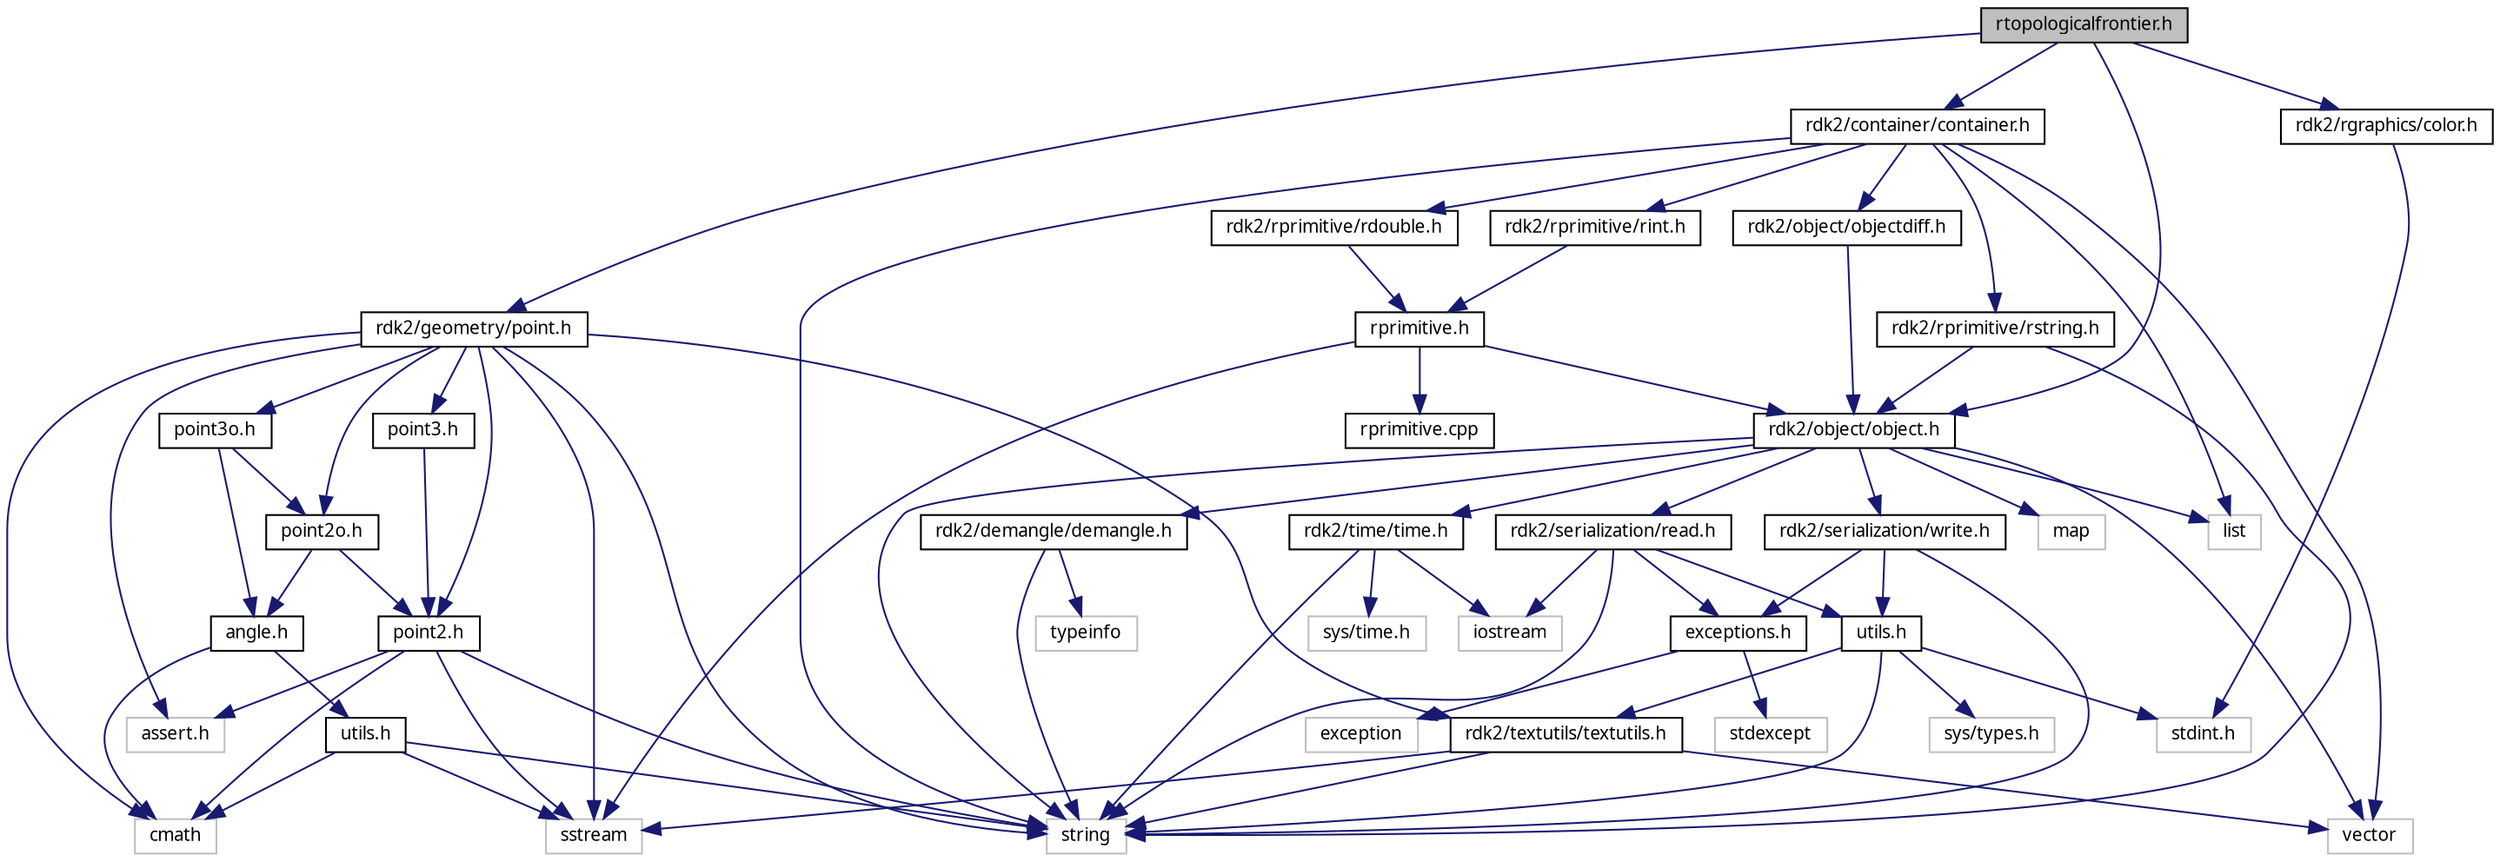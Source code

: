 digraph G
{
  edge [fontname="FreeSans.ttf",fontsize=10,labelfontname="FreeSans.ttf",labelfontsize=10];
  node [fontname="FreeSans.ttf",fontsize=10,shape=record];
  Node1 [label="rtopologicalfrontier.h",height=0.2,width=0.4,color="black", fillcolor="grey75", style="filled" fontcolor="black"];
  Node1 -> Node2 [color="midnightblue",fontsize=10,style="solid",fontname="FreeSans.ttf"];
  Node2 [label="rdk2/object/object.h",height=0.2,width=0.4,color="black", fillcolor="white", style="filled",URL="$object_8h-source.html"];
  Node2 -> Node3 [color="midnightblue",fontsize=10,style="solid",fontname="FreeSans.ttf"];
  Node3 [label="list",height=0.2,width=0.4,color="grey75", fillcolor="white", style="filled"];
  Node2 -> Node4 [color="midnightblue",fontsize=10,style="solid",fontname="FreeSans.ttf"];
  Node4 [label="vector",height=0.2,width=0.4,color="grey75", fillcolor="white", style="filled"];
  Node2 -> Node5 [color="midnightblue",fontsize=10,style="solid",fontname="FreeSans.ttf"];
  Node5 [label="map",height=0.2,width=0.4,color="grey75", fillcolor="white", style="filled"];
  Node2 -> Node6 [color="midnightblue",fontsize=10,style="solid",fontname="FreeSans.ttf"];
  Node6 [label="string",height=0.2,width=0.4,color="grey75", fillcolor="white", style="filled"];
  Node2 -> Node7 [color="midnightblue",fontsize=10,style="solid",fontname="FreeSans.ttf"];
  Node7 [label="rdk2/demangle/demangle.h",height=0.2,width=0.4,color="black", fillcolor="white", style="filled",URL="$demangle_8h-source.html"];
  Node7 -> Node8 [color="midnightblue",fontsize=10,style="solid",fontname="FreeSans.ttf"];
  Node8 [label="typeinfo",height=0.2,width=0.4,color="grey75", fillcolor="white", style="filled"];
  Node7 -> Node6 [color="midnightblue",fontsize=10,style="solid",fontname="FreeSans.ttf"];
  Node2 -> Node9 [color="midnightblue",fontsize=10,style="solid",fontname="FreeSans.ttf"];
  Node9 [label="rdk2/serialization/read.h",height=0.2,width=0.4,color="black", fillcolor="white", style="filled",URL="$read_8h-source.html"];
  Node9 -> Node6 [color="midnightblue",fontsize=10,style="solid",fontname="FreeSans.ttf"];
  Node9 -> Node10 [color="midnightblue",fontsize=10,style="solid",fontname="FreeSans.ttf"];
  Node10 [label="iostream",height=0.2,width=0.4,color="grey75", fillcolor="white", style="filled"];
  Node9 -> Node11 [color="midnightblue",fontsize=10,style="solid",fontname="FreeSans.ttf"];
  Node11 [label="utils.h",height=0.2,width=0.4,color="black", fillcolor="white", style="filled",URL="$serialization_2utils_8h.html"];
  Node11 -> Node6 [color="midnightblue",fontsize=10,style="solid",fontname="FreeSans.ttf"];
  Node11 -> Node12 [color="midnightblue",fontsize=10,style="solid",fontname="FreeSans.ttf"];
  Node12 [label="sys/types.h",height=0.2,width=0.4,color="grey75", fillcolor="white", style="filled",tooltip="AC: sicuro sicuro di includere tutto nel namespace RDK2? Se sono dichiarazioni globali..."];
  Node11 -> Node13 [color="midnightblue",fontsize=10,style="solid",fontname="FreeSans.ttf"];
  Node13 [label="stdint.h",height=0.2,width=0.4,color="grey75", fillcolor="white", style="filled",tooltip="AC: sicuro sicuro di includere tutto nel namespace RDK2? Se sono dichiarazioni globali..."];
  Node11 -> Node14 [color="midnightblue",fontsize=10,style="solid",fontname="FreeSans.ttf"];
  Node14 [label="rdk2/textutils/textutils.h",height=0.2,width=0.4,color="black", fillcolor="white", style="filled",URL="$textutils_8h-source.html",tooltip="AC: sicuro sicuro di includere tutto nel namespace RDK2? Se sono dichiarazioni globali..."];
  Node14 -> Node4 [color="midnightblue",fontsize=10,style="solid",fontname="FreeSans.ttf"];
  Node14 -> Node6 [color="midnightblue",fontsize=10,style="solid",fontname="FreeSans.ttf"];
  Node14 -> Node15 [color="midnightblue",fontsize=10,style="solid",fontname="FreeSans.ttf"];
  Node15 [label="sstream",height=0.2,width=0.4,color="grey75", fillcolor="white", style="filled"];
  Node9 -> Node16 [color="midnightblue",fontsize=10,style="solid",fontname="FreeSans.ttf"];
  Node16 [label="exceptions.h",height=0.2,width=0.4,color="black", fillcolor="white", style="filled",URL="$serialization_2exceptions_8h-source.html"];
  Node16 -> Node17 [color="midnightblue",fontsize=10,style="solid",fontname="FreeSans.ttf"];
  Node17 [label="exception",height=0.2,width=0.4,color="grey75", fillcolor="white", style="filled"];
  Node16 -> Node18 [color="midnightblue",fontsize=10,style="solid",fontname="FreeSans.ttf"];
  Node18 [label="stdexcept",height=0.2,width=0.4,color="grey75", fillcolor="white", style="filled"];
  Node2 -> Node19 [color="midnightblue",fontsize=10,style="solid",fontname="FreeSans.ttf"];
  Node19 [label="rdk2/serialization/write.h",height=0.2,width=0.4,color="black", fillcolor="white", style="filled",URL="$write_8h-source.html"];
  Node19 -> Node6 [color="midnightblue",fontsize=10,style="solid",fontname="FreeSans.ttf"];
  Node19 -> Node11 [color="midnightblue",fontsize=10,style="solid",fontname="FreeSans.ttf"];
  Node19 -> Node16 [color="midnightblue",fontsize=10,style="solid",fontname="FreeSans.ttf"];
  Node2 -> Node20 [color="midnightblue",fontsize=10,style="solid",fontname="FreeSans.ttf"];
  Node20 [label="rdk2/time/time.h",height=0.2,width=0.4,color="black", fillcolor="white", style="filled",URL="$time_8h-source.html"];
  Node20 -> Node6 [color="midnightblue",fontsize=10,style="solid",fontname="FreeSans.ttf"];
  Node20 -> Node10 [color="midnightblue",fontsize=10,style="solid",fontname="FreeSans.ttf"];
  Node20 -> Node21 [color="midnightblue",fontsize=10,style="solid",fontname="FreeSans.ttf"];
  Node21 [label="sys/time.h",height=0.2,width=0.4,color="grey75", fillcolor="white", style="filled"];
  Node1 -> Node22 [color="midnightblue",fontsize=10,style="solid",fontname="FreeSans.ttf"];
  Node22 [label="rdk2/geometry/point.h",height=0.2,width=0.4,color="black", fillcolor="white", style="filled",URL="$point_8h-source.html"];
  Node22 -> Node6 [color="midnightblue",fontsize=10,style="solid",fontname="FreeSans.ttf"];
  Node22 -> Node15 [color="midnightblue",fontsize=10,style="solid",fontname="FreeSans.ttf"];
  Node22 -> Node23 [color="midnightblue",fontsize=10,style="solid",fontname="FreeSans.ttf"];
  Node23 [label="assert.h",height=0.2,width=0.4,color="grey75", fillcolor="white", style="filled"];
  Node22 -> Node24 [color="midnightblue",fontsize=10,style="solid",fontname="FreeSans.ttf"];
  Node24 [label="cmath",height=0.2,width=0.4,color="grey75", fillcolor="white", style="filled"];
  Node22 -> Node14 [color="midnightblue",fontsize=10,style="solid",fontname="FreeSans.ttf"];
  Node22 -> Node25 [color="midnightblue",fontsize=10,style="solid",fontname="FreeSans.ttf"];
  Node25 [label="point2.h",height=0.2,width=0.4,color="black", fillcolor="white", style="filled",URL="$point2_8h-source.html"];
  Node25 -> Node6 [color="midnightblue",fontsize=10,style="solid",fontname="FreeSans.ttf"];
  Node25 -> Node15 [color="midnightblue",fontsize=10,style="solid",fontname="FreeSans.ttf"];
  Node25 -> Node23 [color="midnightblue",fontsize=10,style="solid",fontname="FreeSans.ttf"];
  Node25 -> Node24 [color="midnightblue",fontsize=10,style="solid",fontname="FreeSans.ttf"];
  Node22 -> Node26 [color="midnightblue",fontsize=10,style="solid",fontname="FreeSans.ttf"];
  Node26 [label="point2o.h",height=0.2,width=0.4,color="black", fillcolor="white", style="filled",URL="$point2o_8h-source.html"];
  Node26 -> Node25 [color="midnightblue",fontsize=10,style="solid",fontname="FreeSans.ttf"];
  Node26 -> Node27 [color="midnightblue",fontsize=10,style="solid",fontname="FreeSans.ttf"];
  Node27 [label="angle.h",height=0.2,width=0.4,color="black", fillcolor="white", style="filled",URL="$angle_8h-source.html"];
  Node27 -> Node24 [color="midnightblue",fontsize=10,style="solid",fontname="FreeSans.ttf"];
  Node27 -> Node28 [color="midnightblue",fontsize=10,style="solid",fontname="FreeSans.ttf"];
  Node28 [label="utils.h",height=0.2,width=0.4,color="black", fillcolor="white", style="filled",URL="$geometry_2utils_8h-source.html"];
  Node28 -> Node15 [color="midnightblue",fontsize=10,style="solid",fontname="FreeSans.ttf"];
  Node28 -> Node6 [color="midnightblue",fontsize=10,style="solid",fontname="FreeSans.ttf"];
  Node28 -> Node24 [color="midnightblue",fontsize=10,style="solid",fontname="FreeSans.ttf"];
  Node22 -> Node29 [color="midnightblue",fontsize=10,style="solid",fontname="FreeSans.ttf"];
  Node29 [label="point3.h",height=0.2,width=0.4,color="black", fillcolor="white", style="filled",URL="$point3_8h-source.html"];
  Node29 -> Node25 [color="midnightblue",fontsize=10,style="solid",fontname="FreeSans.ttf"];
  Node22 -> Node30 [color="midnightblue",fontsize=10,style="solid",fontname="FreeSans.ttf"];
  Node30 [label="point3o.h",height=0.2,width=0.4,color="black", fillcolor="white", style="filled",URL="$point3o_8h-source.html"];
  Node30 -> Node26 [color="midnightblue",fontsize=10,style="solid",fontname="FreeSans.ttf"];
  Node30 -> Node27 [color="midnightblue",fontsize=10,style="solid",fontname="FreeSans.ttf"];
  Node1 -> Node31 [color="midnightblue",fontsize=10,style="solid",fontname="FreeSans.ttf"];
  Node31 [label="rdk2/container/container.h",height=0.2,width=0.4,color="black", fillcolor="white", style="filled",URL="$container_8h-source.html"];
  Node31 -> Node4 [color="midnightblue",fontsize=10,style="solid",fontname="FreeSans.ttf"];
  Node31 -> Node3 [color="midnightblue",fontsize=10,style="solid",fontname="FreeSans.ttf"];
  Node31 -> Node6 [color="midnightblue",fontsize=10,style="solid",fontname="FreeSans.ttf"];
  Node31 -> Node32 [color="midnightblue",fontsize=10,style="solid",fontname="FreeSans.ttf"];
  Node32 [label="rdk2/rprimitive/rint.h",height=0.2,width=0.4,color="black", fillcolor="white", style="filled",URL="$rint_8h-source.html"];
  Node32 -> Node33 [color="midnightblue",fontsize=10,style="solid",fontname="FreeSans.ttf"];
  Node33 [label="rprimitive.h",height=0.2,width=0.4,color="black", fillcolor="white", style="filled",URL="$rprimitive_8h-source.html"];
  Node33 -> Node15 [color="midnightblue",fontsize=10,style="solid",fontname="FreeSans.ttf"];
  Node33 -> Node2 [color="midnightblue",fontsize=10,style="solid",fontname="FreeSans.ttf"];
  Node33 -> Node34 [color="midnightblue",fontsize=10,style="solid",fontname="FreeSans.ttf"];
  Node34 [label="rprimitive.cpp",height=0.2,width=0.4,color="black", fillcolor="white", style="filled",URL="$rprimitive_8cpp-source.html"];
  Node31 -> Node35 [color="midnightblue",fontsize=10,style="solid",fontname="FreeSans.ttf"];
  Node35 [label="rdk2/rprimitive/rdouble.h",height=0.2,width=0.4,color="black", fillcolor="white", style="filled",URL="$rdouble_8h-source.html"];
  Node35 -> Node33 [color="midnightblue",fontsize=10,style="solid",fontname="FreeSans.ttf"];
  Node31 -> Node36 [color="midnightblue",fontsize=10,style="solid",fontname="FreeSans.ttf"];
  Node36 [label="rdk2/rprimitive/rstring.h",height=0.2,width=0.4,color="black", fillcolor="white", style="filled",URL="$rstring_8h-source.html"];
  Node36 -> Node2 [color="midnightblue",fontsize=10,style="solid",fontname="FreeSans.ttf"];
  Node36 -> Node6 [color="midnightblue",fontsize=10,style="solid",fontname="FreeSans.ttf"];
  Node31 -> Node37 [color="midnightblue",fontsize=10,style="solid",fontname="FreeSans.ttf"];
  Node37 [label="rdk2/object/objectdiff.h",height=0.2,width=0.4,color="black", fillcolor="white", style="filled",URL="$objectdiff_8h-source.html"];
  Node37 -> Node2 [color="midnightblue",fontsize=10,style="solid",fontname="FreeSans.ttf"];
  Node1 -> Node38 [color="midnightblue",fontsize=10,style="solid",fontname="FreeSans.ttf"];
  Node38 [label="rdk2/rgraphics/color.h",height=0.2,width=0.4,color="black", fillcolor="white", style="filled",URL="$color_8h-source.html"];
  Node38 -> Node13 [color="midnightblue",fontsize=10,style="solid",fontname="FreeSans.ttf"];
}
